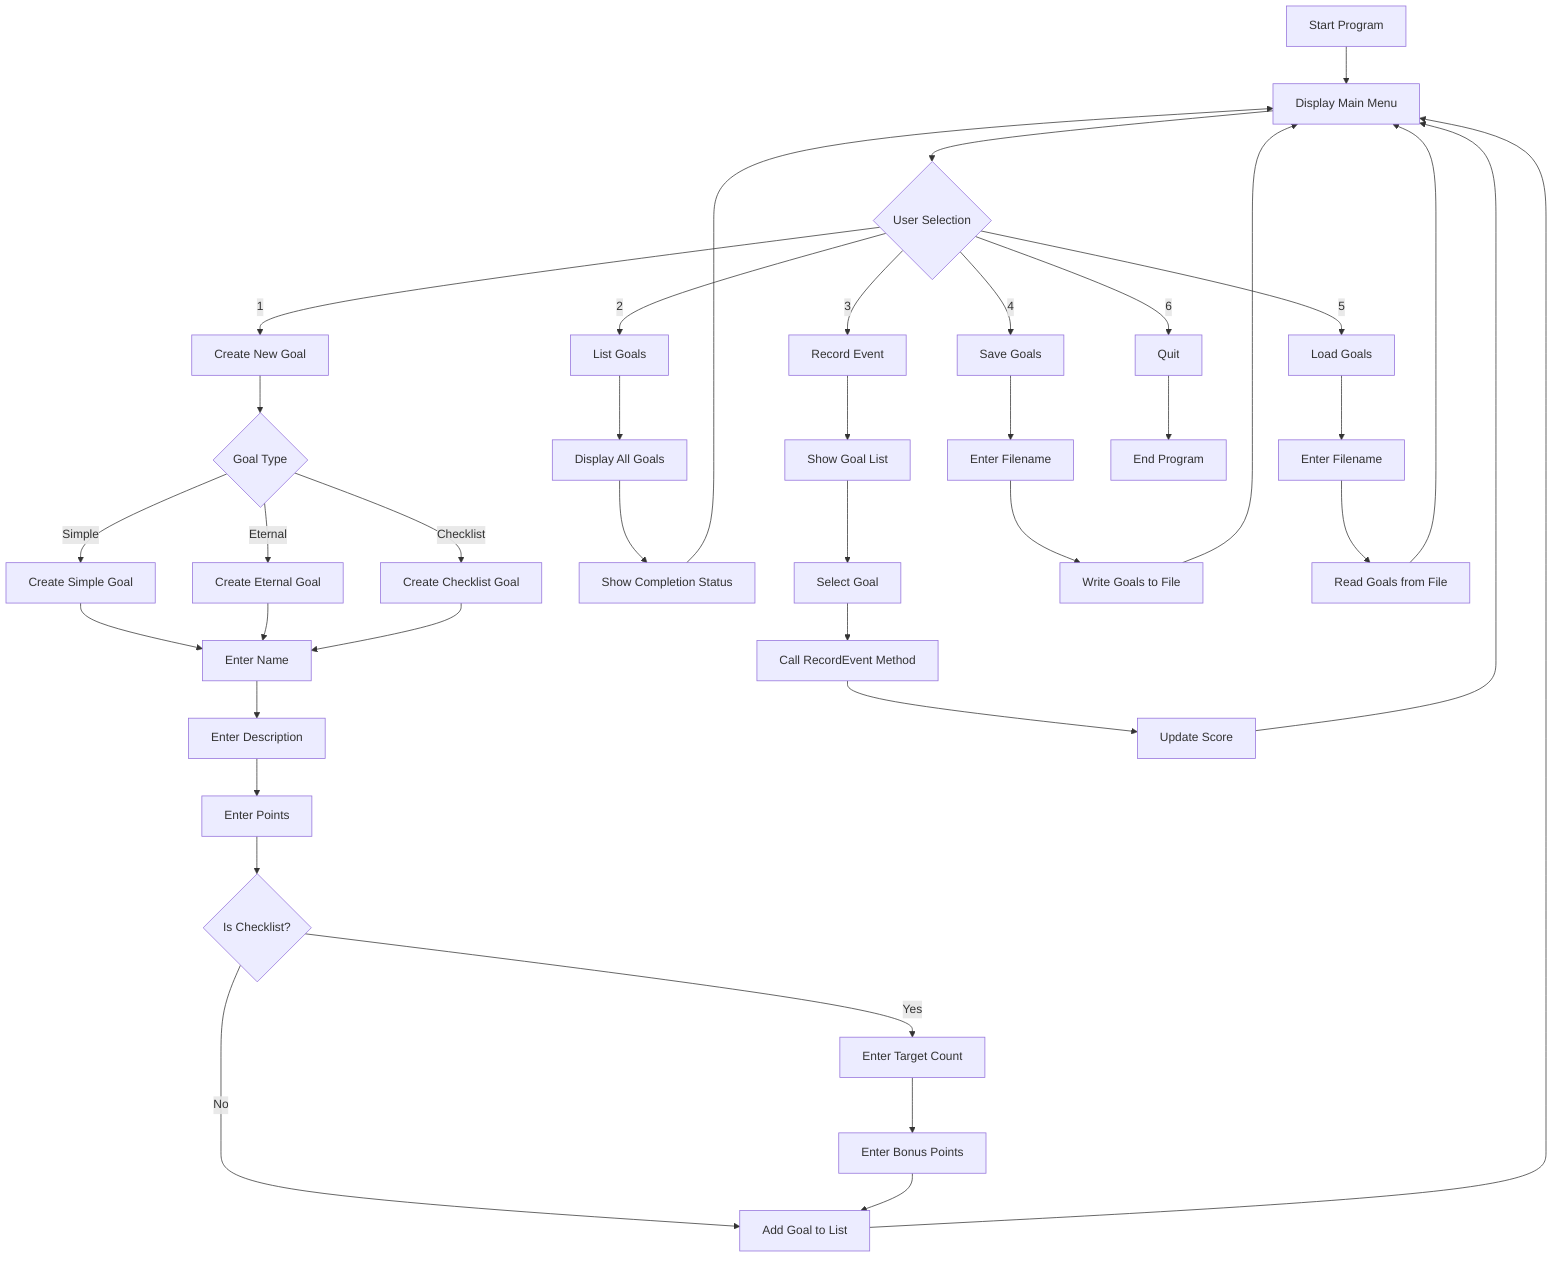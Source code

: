 flowchart TD
    A[Start Program] --> B[Display Main Menu]
    B --> C{User Selection}
    
    C -->|1| D[Create New Goal]
    C -->|2| E[List Goals]
    C -->|3| F[Record Event]
    C -->|4| G[Save Goals]
    C -->|5| H[Load Goals]
    C -->|6| Z[Quit]
    
    D --> I{Goal Type}
    I -->|Simple| J[Create Simple Goal]
    I -->|Eternal| K[Create Eternal Goal]
    I -->|Checklist| L[Create Checklist Goal]
    
    J --> M[Enter Name]
    K --> M
    L --> M
    
    M --> N[Enter Description]
    N --> O[Enter Points]
    
    O --> P{Is Checklist?}
    P -->|No| Q[Add Goal to List]
    P -->|Yes| R[Enter Target Count]
    R --> S[Enter Bonus Points]
    S --> Q
    
    Q --> B
    
    E --> T[Display All Goals]
    T --> U[Show Completion Status]
    U --> B
    
    F --> V[Show Goal List]
    V --> W[Select Goal]
    W --> X[Call RecordEvent Method]
    X --> Y[Update Score]
    Y --> B
    
    G --> G1[Enter Filename]
    G1 --> G2[Write Goals to File]
    G2 --> B
    
    H --> H1[Enter Filename]
    H1 --> H2[Read Goals from File]
    H2 --> B
    
    Z --> Z1[End Program]